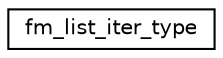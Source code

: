 digraph "Graphical Class Hierarchy"
{
 // INTERACTIVE_SVG=YES
 // LATEX_PDF_SIZE
  edge [fontname="Helvetica",fontsize="10",labelfontname="Helvetica",labelfontsize="10"];
  node [fontname="Helvetica",fontsize="10",shape=record];
  rankdir="LR";
  Node0 [label="fm_list_iter_type",height=0.2,width=0.4,color="black", fillcolor="white", style="filled",URL="$structfield__manager__mod_1_1fm__list__iter__type.html",tooltip="Iterator over the field manager list."];
}
